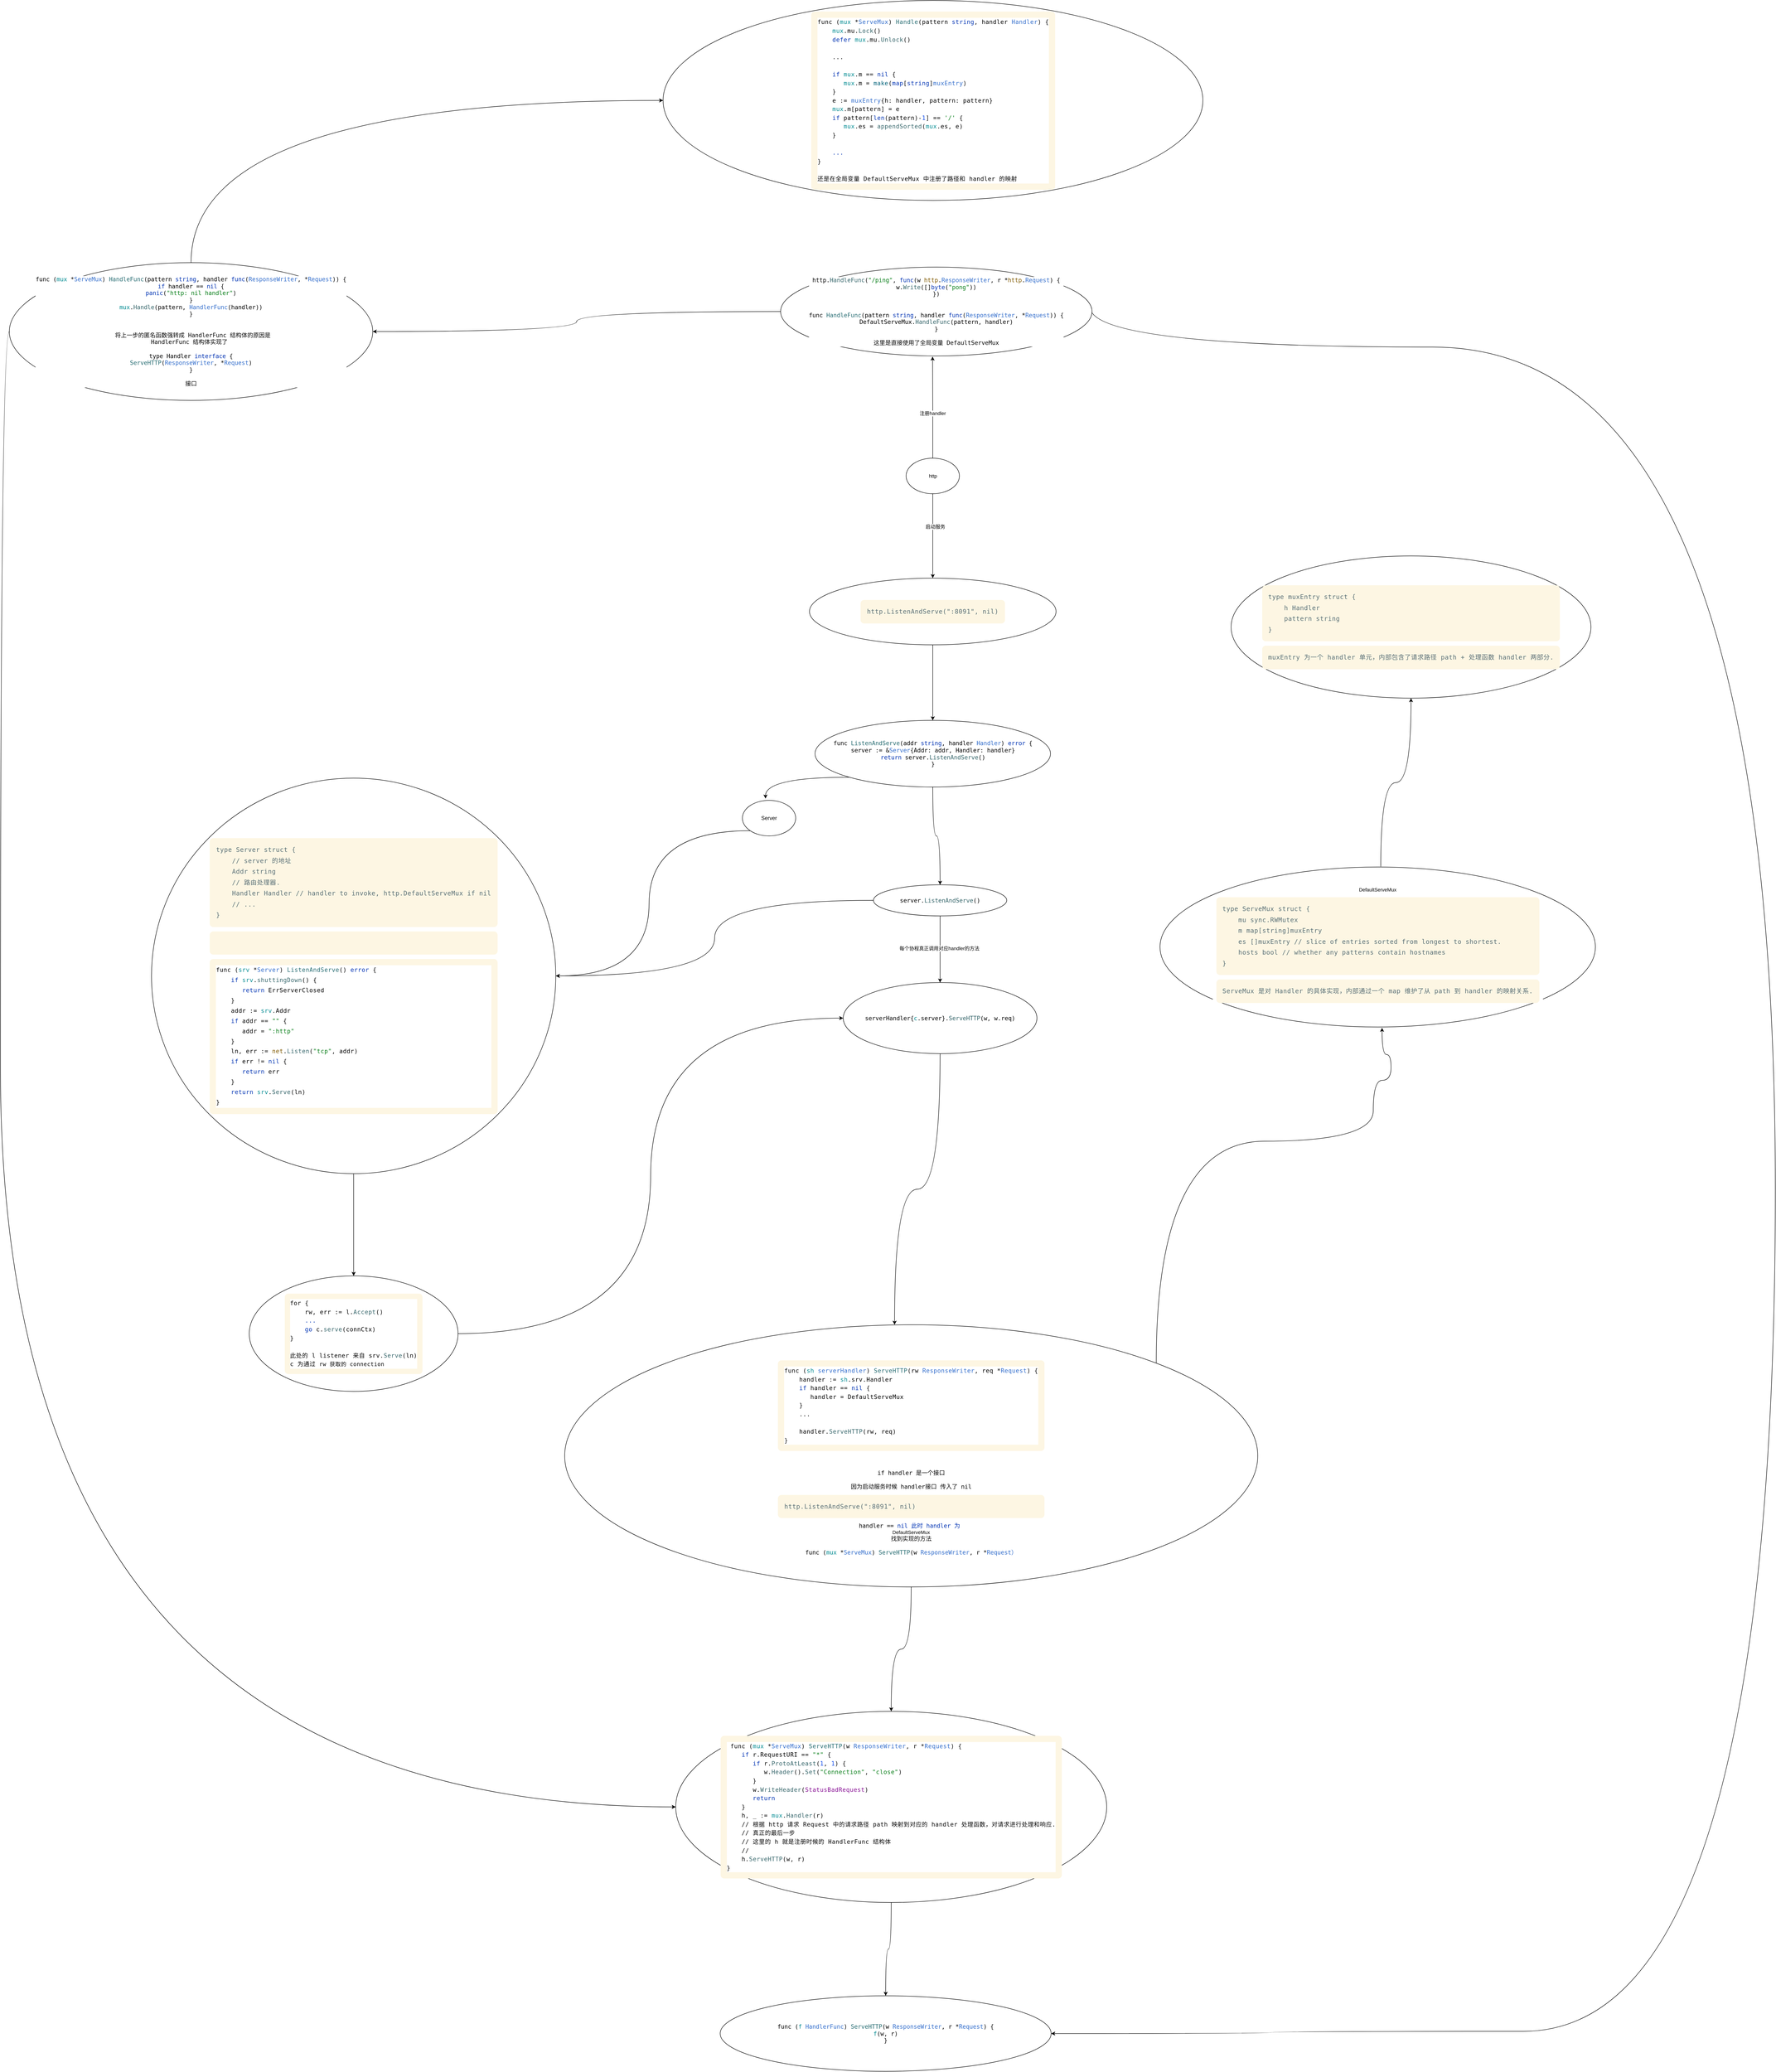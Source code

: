 <mxfile version="13.7.9" type="device"><diagram name="第 1 页" id="vyTfsc4ZExLEv9mUGcNe"><mxGraphModel dx="3491" dy="3683" grid="1" gridSize="10" guides="1" tooltips="1" connect="1" arrows="1" fold="1" page="1" pageScale="1" pageWidth="827" pageHeight="1169" math="0" shadow="0"><root><mxCell id="0"/><mxCell id="1" parent="0"/><mxCell id="8PCHkQpDkQ1QU76TVSa9-4" style="edgeStyle=orthogonalEdgeStyle;orthogonalLoop=1;jettySize=auto;html=1;exitX=0;exitY=1;exitDx=0;exitDy=0;entryX=0.433;entryY=-0.05;entryDx=0;entryDy=0;entryPerimeter=0;curved=1;" parent="1" source="8PCHkQpDkQ1QU76TVSa9-1" target="8PCHkQpDkQ1QU76TVSa9-2" edge="1"><mxGeometry relative="1" as="geometry"/></mxCell><mxCell id="8PCHkQpDkQ1QU76TVSa9-8" style="edgeStyle=orthogonalEdgeStyle;orthogonalLoop=1;jettySize=auto;html=1;exitX=0.5;exitY=1;exitDx=0;exitDy=0;curved=1;" parent="1" source="8PCHkQpDkQ1QU76TVSa9-1" target="8PCHkQpDkQ1QU76TVSa9-7" edge="1"><mxGeometry relative="1" as="geometry"/></mxCell><mxCell id="8PCHkQpDkQ1QU76TVSa9-1" value="&lt;div style=&quot;background-color: rgb(255, 255, 255); color: rgb(8, 8, 8); font-family: &amp;quot;JetBrains Mono&amp;quot;, monospace; font-size: 9.8pt;&quot;&gt;&lt;div style=&quot;font-size: 9.8pt;&quot;&gt;func &lt;span style=&quot;color:#286d73;&quot;&gt;ListenAndServe&lt;/span&gt;(&lt;span style=&quot;color:#000000;&quot;&gt;addr &lt;/span&gt;&lt;span style=&quot;color:#0033b3;&quot;&gt;string&lt;/span&gt;, &lt;span style=&quot;color:#000000;&quot;&gt;handler &lt;/span&gt;&lt;span style=&quot;color:#336ecc;&quot;&gt;Handler&lt;/span&gt;) &lt;span style=&quot;color:#0033b3;&quot;&gt;error &lt;/span&gt;{&lt;br&gt;    &lt;span style=&quot;color:#000000;&quot;&gt;server &lt;/span&gt;:= &amp;amp;&lt;span style=&quot;color:#336ecc;&quot;&gt;Server&lt;/span&gt;{&lt;span style=&quot;color:#000000;&quot;&gt;Addr&lt;/span&gt;: &lt;span style=&quot;color:#000000;&quot;&gt;addr&lt;/span&gt;, &lt;span style=&quot;color:#000000;&quot;&gt;Handler&lt;/span&gt;: &lt;span style=&quot;color:#000000;&quot;&gt;handler&lt;/span&gt;}&lt;br&gt;    &lt;span style=&quot;color:#0033b3;&quot;&gt;return &lt;/span&gt;&lt;span style=&quot;color:#000000;&quot;&gt;server&lt;/span&gt;.&lt;span style=&quot;color:#36666b;&quot;&gt;ListenAndServe&lt;/span&gt;()&lt;br&gt;}&lt;/div&gt;&lt;/div&gt;" style="ellipse;whiteSpace=wrap;html=1;" parent="1" vertex="1"><mxGeometry x="203.5" y="410" width="530" height="150" as="geometry"/></mxCell><mxCell id="8PCHkQpDkQ1QU76TVSa9-5" style="edgeStyle=orthogonalEdgeStyle;orthogonalLoop=1;jettySize=auto;html=1;exitX=0;exitY=1;exitDx=0;exitDy=0;curved=1;" parent="1" source="8PCHkQpDkQ1QU76TVSa9-2" target="8PCHkQpDkQ1QU76TVSa9-3" edge="1"><mxGeometry relative="1" as="geometry"/></mxCell><mxCell id="8PCHkQpDkQ1QU76TVSa9-2" value="Server" style="ellipse;whiteSpace=wrap;html=1;" parent="1" vertex="1"><mxGeometry x="40" y="590" width="120" height="80" as="geometry"/></mxCell><mxCell id="fvp-rPb5a8MHUD-0Nkch-4" style="edgeStyle=orthogonalEdgeStyle;orthogonalLoop=1;jettySize=auto;html=1;exitX=0.5;exitY=1;exitDx=0;exitDy=0;entryX=0.5;entryY=0;entryDx=0;entryDy=0;curved=1;" parent="1" source="8PCHkQpDkQ1QU76TVSa9-3" target="fvp-rPb5a8MHUD-0Nkch-3" edge="1"><mxGeometry relative="1" as="geometry"/></mxCell><mxCell id="8PCHkQpDkQ1QU76TVSa9-3" value="&lt;pre style=&quot;margin: 10px 8px; padding: 1em; outline: 0px; max-width: 100%; letter-spacing: 0.544px; color: rgb(88, 110, 117); background: rgb(253, 246, 227); font-size: 14px; text-align: left; line-height: 1.5; font-family: -apple-system-font, BlinkMacSystemFont, &amp;quot;Helvetica Neue&amp;quot;, &amp;quot;PingFang SC&amp;quot;, &amp;quot;Hiragino Sans GB&amp;quot;, &amp;quot;Microsoft YaHei UI&amp;quot;, &amp;quot;Microsoft YaHei&amp;quot;, Arial, sans-serif; overflow-x: auto; border-radius: 8px; box-sizing: border-box !important; overflow-wrap: break-word !important;&quot;&gt;&lt;code style=&quot;margin: 0px; padding: 0px; outline: 0px; max-width: 100%; line-height: 1.75; font-family: Menlo, &amp;quot;Operator Mono&amp;quot;, Consolas, Monaco, monospace; box-sizing: border-box !important; overflow-wrap: break-word !important;&quot;&gt;type&amp;nbsp;Server&amp;nbsp;struct&amp;nbsp;{&lt;br style=&quot;margin: 0px; padding: 0px; outline: 0px; max-width: 100%; box-sizing: border-box !important; overflow-wrap: break-word !important;&quot;&gt;&amp;nbsp;&amp;nbsp;&amp;nbsp;&amp;nbsp;//&amp;nbsp;server&amp;nbsp;的地址&lt;br style=&quot;margin: 0px; padding: 0px; outline: 0px; max-width: 100%; box-sizing: border-box !important; overflow-wrap: break-word !important;&quot;&gt;&amp;nbsp;&amp;nbsp;&amp;nbsp;&amp;nbsp;Addr&amp;nbsp;string&lt;br style=&quot;margin: 0px; padding: 0px; outline: 0px; max-width: 100%; box-sizing: border-box !important; overflow-wrap: break-word !important;&quot;&gt;&amp;nbsp;&amp;nbsp;&amp;nbsp;&amp;nbsp;//&amp;nbsp;路由处理器.&lt;br style=&quot;margin: 0px; padding: 0px; outline: 0px; max-width: 100%; box-sizing: border-box !important; overflow-wrap: break-word !important;&quot;&gt;&amp;nbsp;&amp;nbsp;&amp;nbsp;&amp;nbsp;Handler&amp;nbsp;Handler&amp;nbsp;//&amp;nbsp;handler&amp;nbsp;to&amp;nbsp;invoke,&amp;nbsp;http.DefaultServeMux&amp;nbsp;if&amp;nbsp;nil&lt;br style=&quot;margin: 0px; padding: 0px; outline: 0px; max-width: 100%; box-sizing: border-box !important; overflow-wrap: break-word !important;&quot;&gt;&amp;nbsp;&amp;nbsp;&amp;nbsp;&amp;nbsp;//&amp;nbsp;...&lt;br style=&quot;margin: 0px; padding: 0px; outline: 0px; max-width: 100%; box-sizing: border-box !important; overflow-wrap: break-word !important;&quot;&gt;}&lt;/code&gt;&lt;/pre&gt;&lt;pre style=&quot;margin: 10px 8px; padding: 1em; outline: 0px; max-width: 100%; letter-spacing: 0.544px; color: rgb(88, 110, 117); background: rgb(253, 246, 227); font-size: 14px; text-align: left; line-height: 1.5; font-family: -apple-system-font, BlinkMacSystemFont, &amp;quot;Helvetica Neue&amp;quot;, &amp;quot;PingFang SC&amp;quot;, &amp;quot;Hiragino Sans GB&amp;quot;, &amp;quot;Microsoft YaHei UI&amp;quot;, &amp;quot;Microsoft YaHei&amp;quot;, Arial, sans-serif; overflow-x: auto; border-radius: 8px; box-sizing: border-box !important; overflow-wrap: break-word !important;&quot;&gt;&lt;code style=&quot;margin: 0px; padding: 0px; outline: 0px; max-width: 100%; line-height: 1.75; font-family: Menlo, &amp;quot;Operator Mono&amp;quot;, Consolas, Monaco, monospace; box-sizing: border-box !important; overflow-wrap: break-word !important;&quot;&gt;&lt;br&gt;&lt;/code&gt;&lt;/pre&gt;&lt;pre style=&quot;margin: 10px 8px; padding: 1em; outline: 0px; max-width: 100%; letter-spacing: 0.544px; color: rgb(88, 110, 117); background: rgb(253, 246, 227); font-size: 14px; text-align: left; line-height: 1.5; font-family: -apple-system-font, BlinkMacSystemFont, &amp;quot;Helvetica Neue&amp;quot;, &amp;quot;PingFang SC&amp;quot;, &amp;quot;Hiragino Sans GB&amp;quot;, &amp;quot;Microsoft YaHei UI&amp;quot;, &amp;quot;Microsoft YaHei&amp;quot;, Arial, sans-serif; overflow-x: auto; border-radius: 8px; box-sizing: border-box !important; overflow-wrap: break-word !important;&quot;&gt;&lt;code style=&quot;margin: 0px; padding: 0px; outline: 0px; max-width: 100%; line-height: 1.75; font-family: Menlo, &amp;quot;Operator Mono&amp;quot;, Consolas, Monaco, monospace; box-sizing: border-box !important; overflow-wrap: break-word !important;&quot;&gt;&lt;div style=&quot;background-color: rgb(255, 255, 255); color: rgb(8, 8, 8); font-family: &amp;quot;JetBrains Mono&amp;quot;, monospace; font-size: 9.8pt;&quot;&gt;func (&lt;span style=&quot;color:#008a91;&quot;&gt;srv &lt;/span&gt;*&lt;span style=&quot;color:#336ecc;&quot;&gt;Server&lt;/span&gt;) &lt;span style=&quot;color:#286d73;&quot;&gt;ListenAndServe&lt;/span&gt;() &lt;span style=&quot;color:#0033b3;&quot;&gt;error &lt;/span&gt;{&lt;br&gt;    &lt;span style=&quot;color:#0033b3;&quot;&gt;if &lt;/span&gt;&lt;span style=&quot;color:#008a91;&quot;&gt;srv&lt;/span&gt;.&lt;span style=&quot;color:#36666b;&quot;&gt;shuttingDown&lt;/span&gt;() {&lt;br&gt;       &lt;span style=&quot;color:#0033b3;&quot;&gt;return &lt;/span&gt;&lt;span style=&quot;color:#000000;&quot;&gt;ErrServerClosed&lt;br&gt;&lt;/span&gt;&lt;span style=&quot;color:#000000;&quot;&gt;    &lt;/span&gt;}&lt;br&gt;    &lt;span style=&quot;color:#000000;&quot;&gt;addr &lt;/span&gt;:= &lt;span style=&quot;color:#008a91;&quot;&gt;srv&lt;/span&gt;.&lt;span style=&quot;color:#000000;&quot;&gt;Addr&lt;br&gt;&lt;/span&gt;&lt;span style=&quot;color:#000000;&quot;&gt;    &lt;/span&gt;&lt;span style=&quot;color:#0033b3;&quot;&gt;if &lt;/span&gt;&lt;span style=&quot;color:#000000;&quot;&gt;addr &lt;/span&gt;== &lt;span style=&quot;color:#067d17;&quot;&gt;&quot;&quot; &lt;/span&gt;{&lt;br&gt;       &lt;span style=&quot;color:#000000;&quot;&gt;addr &lt;/span&gt;= &lt;span style=&quot;color:#067d17;&quot;&gt;&quot;:http&quot;&lt;br&gt;&lt;/span&gt;&lt;span style=&quot;color:#067d17;&quot;&gt;    &lt;/span&gt;}&lt;br&gt;    &lt;span style=&quot;color:#000000;&quot;&gt;ln&lt;/span&gt;, &lt;span style=&quot;color:#000000;&quot;&gt;err &lt;/span&gt;:= &lt;span style=&quot;color:#805900;&quot;&gt;net&lt;/span&gt;.&lt;span style=&quot;color:#36666b;&quot;&gt;Listen&lt;/span&gt;(&lt;span style=&quot;color:#067d17;&quot;&gt;&quot;tcp&quot;&lt;/span&gt;, &lt;span style=&quot;color:#000000;&quot;&gt;addr&lt;/span&gt;)&lt;br&gt;    &lt;span style=&quot;color:#0033b3;&quot;&gt;if &lt;/span&gt;&lt;span style=&quot;color:#000000;&quot;&gt;err &lt;/span&gt;!= &lt;span style=&quot;color:#0033b3;&quot;&gt;nil &lt;/span&gt;{&lt;br&gt;       &lt;span style=&quot;color:#0033b3;&quot;&gt;return &lt;/span&gt;&lt;span style=&quot;color:#000000;&quot;&gt;err&lt;br&gt;&lt;/span&gt;&lt;span style=&quot;color:#000000;&quot;&gt;    &lt;/span&gt;}&lt;br&gt;    &lt;span style=&quot;color:#0033b3;&quot;&gt;return &lt;/span&gt;&lt;span style=&quot;color:#008a91;&quot;&gt;srv&lt;/span&gt;.&lt;span style=&quot;color:#36666b;&quot;&gt;Serve&lt;/span&gt;(&lt;span style=&quot;color:#000000;&quot;&gt;ln&lt;/span&gt;)&lt;br&gt;}&lt;/div&gt;&lt;/code&gt;&lt;/pre&gt;" style="ellipse;whiteSpace=wrap;html=1;" parent="1" vertex="1"><mxGeometry x="-1290" y="540" width="910" height="890" as="geometry"/></mxCell><mxCell id="8PCHkQpDkQ1QU76TVSa9-10" style="edgeStyle=orthogonalEdgeStyle;shape=connector;curved=1;rounded=1;orthogonalLoop=1;jettySize=auto;html=1;exitX=0.5;exitY=1;exitDx=0;exitDy=0;entryX=0.5;entryY=0;entryDx=0;entryDy=0;labelBackgroundColor=default;fontFamily=Helvetica;fontSize=11;fontColor=default;endArrow=classic;" parent="1" source="8PCHkQpDkQ1QU76TVSa9-7" target="8PCHkQpDkQ1QU76TVSa9-9" edge="1"><mxGeometry relative="1" as="geometry"/></mxCell><mxCell id="8PCHkQpDkQ1QU76TVSa9-11" value="每个协程真正调用对应handler的方法" style="edgeLabel;html=1;align=center;verticalAlign=middle;resizable=0;points=[];fontSize=11;fontFamily=Helvetica;fontColor=default;" parent="8PCHkQpDkQ1QU76TVSa9-10" vertex="1" connectable="0"><mxGeometry x="-0.027" y="-2" relative="1" as="geometry"><mxPoint as="offset"/></mxGeometry></mxCell><mxCell id="fvp-rPb5a8MHUD-0Nkch-2" style="edgeStyle=orthogonalEdgeStyle;orthogonalLoop=1;jettySize=auto;html=1;exitX=0;exitY=0.5;exitDx=0;exitDy=0;curved=1;" parent="1" source="8PCHkQpDkQ1QU76TVSa9-7" target="8PCHkQpDkQ1QU76TVSa9-3" edge="1"><mxGeometry relative="1" as="geometry"/></mxCell><mxCell id="8PCHkQpDkQ1QU76TVSa9-7" value="&lt;div style=&quot;background-color: rgb(255, 255, 255); color: rgb(8, 8, 8); font-family: &amp;quot;JetBrains Mono&amp;quot;, monospace; font-size: 9.8pt;&quot;&gt;server.&lt;span style=&quot;color:#36666b;&quot;&gt;ListenAndServe&lt;/span&gt;()&lt;/div&gt;" style="ellipse;whiteSpace=wrap;html=1;" parent="1" vertex="1"><mxGeometry x="335" y="780" width="300" height="70" as="geometry"/></mxCell><mxCell id="8PCHkQpDkQ1QU76TVSa9-13" style="edgeStyle=orthogonalEdgeStyle;shape=connector;curved=1;rounded=1;orthogonalLoop=1;jettySize=auto;html=1;exitX=0.5;exitY=1;exitDx=0;exitDy=0;entryX=0.476;entryY=0;entryDx=0;entryDy=0;entryPerimeter=0;labelBackgroundColor=default;fontFamily=Helvetica;fontSize=11;fontColor=default;endArrow=classic;" parent="1" source="8PCHkQpDkQ1QU76TVSa9-9" target="8PCHkQpDkQ1QU76TVSa9-12" edge="1"><mxGeometry relative="1" as="geometry"/></mxCell><mxCell id="8PCHkQpDkQ1QU76TVSa9-9" value="&lt;div style=&quot;background-color: rgb(255, 255, 255); color: rgb(8, 8, 8); font-family: &amp;quot;JetBrains Mono&amp;quot;, monospace; font-size: 9.8pt;&quot;&gt;serverHandler{&lt;span style=&quot;color:#008a91;&quot;&gt;c&lt;/span&gt;.&lt;span style=&quot;color:#000000;&quot;&gt;server&lt;/span&gt;}.&lt;span style=&quot;color:#36666b;&quot;&gt;ServeHTTP&lt;/span&gt;(&lt;span style=&quot;color:#000000;&quot;&gt;w&lt;/span&gt;, &lt;span style=&quot;color:#000000;&quot;&gt;w&lt;/span&gt;.&lt;span style=&quot;color:#000000;&quot;&gt;req&lt;/span&gt;)&lt;/div&gt;" style="ellipse;whiteSpace=wrap;html=1;fontFamily=Helvetica;fontSize=11;fontColor=default;" parent="1" vertex="1"><mxGeometry x="267" y="1000" width="436" height="160" as="geometry"/></mxCell><mxCell id="fvp-rPb5a8MHUD-0Nkch-9" style="edgeStyle=orthogonalEdgeStyle;shape=connector;curved=1;rounded=1;orthogonalLoop=1;jettySize=auto;html=1;exitX=1;exitY=0;exitDx=0;exitDy=0;entryX=0.51;entryY=1.005;entryDx=0;entryDy=0;labelBackgroundColor=default;fontFamily=Helvetica;fontSize=11;fontColor=default;endArrow=classic;entryPerimeter=0;" parent="1" source="8PCHkQpDkQ1QU76TVSa9-12" target="fvp-rPb5a8MHUD-0Nkch-8" edge="1"><mxGeometry relative="1" as="geometry"><Array as="points"><mxPoint x="972" y="1357"/><mxPoint x="1460" y="1357"/><mxPoint x="1460" y="1220"/><mxPoint x="1500" y="1220"/><mxPoint x="1500" y="1162"/></Array></mxGeometry></mxCell><mxCell id="fvp-rPb5a8MHUD-0Nkch-13" style="edgeStyle=orthogonalEdgeStyle;shape=connector;curved=1;rounded=1;orthogonalLoop=1;jettySize=auto;html=1;exitX=0.5;exitY=1;exitDx=0;exitDy=0;labelBackgroundColor=default;fontFamily=Helvetica;fontSize=11;fontColor=default;endArrow=classic;" parent="1" source="8PCHkQpDkQ1QU76TVSa9-12" target="fvp-rPb5a8MHUD-0Nkch-12" edge="1"><mxGeometry relative="1" as="geometry"/></mxCell><mxCell id="8PCHkQpDkQ1QU76TVSa9-12" value="&lt;div style=&quot;background-color: rgb(255, 255, 255); color: rgb(8, 8, 8); font-family: &amp;quot;JetBrains Mono&amp;quot;, monospace; font-size: 9.8pt;&quot;&gt;&lt;pre style=&quot;border-color: var(--border-color); margin: 10px 8px; padding: 1em; outline: 0px; max-width: 100%; letter-spacing: 0.544px; color: rgb(88, 110, 117); background: rgb(253, 246, 227); font-size: 14px; text-align: left; line-height: 1.5; font-family: -apple-system-font, BlinkMacSystemFont, &amp;quot;Helvetica Neue&amp;quot;, &amp;quot;PingFang SC&amp;quot;, &amp;quot;Hiragino Sans GB&amp;quot;, &amp;quot;Microsoft YaHei UI&amp;quot;, &amp;quot;Microsoft YaHei&amp;quot;, Arial, sans-serif; overflow-x: auto; border-radius: 8px; box-sizing: border-box !important; overflow-wrap: break-word !important;&quot;&gt;&lt;div style=&quot;background-color: rgb(255, 255, 255); color: rgb(8, 8, 8); font-family: &amp;quot;JetBrains Mono&amp;quot;, monospace; font-size: 9.8pt;&quot;&gt;func (&lt;span style=&quot;color:#008a91;&quot;&gt;sh &lt;/span&gt;&lt;span style=&quot;color:#336ecc;&quot;&gt;serverHandler&lt;/span&gt;) &lt;span style=&quot;color:#286d73;&quot;&gt;ServeHTTP&lt;/span&gt;(&lt;span style=&quot;color:#000000;&quot;&gt;rw &lt;/span&gt;&lt;span style=&quot;color:#336ecc;&quot;&gt;ResponseWriter&lt;/span&gt;, &lt;span style=&quot;color:#000000;&quot;&gt;req &lt;/span&gt;*&lt;span style=&quot;color:#336ecc;&quot;&gt;Request&lt;/span&gt;) {&lt;br&gt;    &lt;span style=&quot;color:#000000;&quot;&gt;handler &lt;/span&gt;:= &lt;span style=&quot;color:#008a91;&quot;&gt;sh&lt;/span&gt;.&lt;span style=&quot;color:#000000;&quot;&gt;srv&lt;/span&gt;.&lt;span style=&quot;color:#000000;&quot;&gt;Handler&lt;br&gt;&lt;/span&gt;&lt;span style=&quot;color:#000000;&quot;&gt;    &lt;/span&gt;&lt;span style=&quot;color:#0033b3;&quot;&gt;if &lt;/span&gt;&lt;span style=&quot;color:#000000;&quot;&gt;handler &lt;/span&gt;== &lt;span style=&quot;color:#0033b3;&quot;&gt;nil &lt;/span&gt;{&lt;br&gt;       &lt;span style=&quot;color:#000000;&quot;&gt;handler &lt;/span&gt;= &lt;span style=&quot;color:#000000;&quot;&gt;DefaultServeMux&lt;br&gt;&lt;/span&gt;&lt;span style=&quot;color:#000000;&quot;&gt;    &lt;/span&gt;}&lt;br&gt;    ...&lt;br&gt;&lt;br&gt;    &lt;span style=&quot;color:#000000;&quot;&gt;handler&lt;/span&gt;.&lt;span style=&quot;color:#36666b;&quot;&gt;ServeHTTP&lt;/span&gt;(&lt;span style=&quot;color:#000000;&quot;&gt;rw&lt;/span&gt;, &lt;span style=&quot;color:#000000;&quot;&gt;req&lt;/span&gt;)&lt;br&gt;}&lt;/div&gt;&lt;/pre&gt;&lt;/div&gt;&lt;div style=&quot;background-color: rgb(255, 255, 255); color: rgb(8, 8, 8); font-family: &amp;quot;JetBrains Mono&amp;quot;, monospace; font-size: 9.8pt;&quot;&gt;&lt;br&gt;&lt;/div&gt;&lt;div style=&quot;background-color: rgb(255, 255, 255); color: rgb(8, 8, 8); font-family: &amp;quot;JetBrains Mono&amp;quot;, monospace; font-size: 9.8pt;&quot;&gt;&lt;br&gt;&lt;/div&gt;&lt;div style=&quot;background-color: rgb(255, 255, 255); color: rgb(8, 8, 8); font-family: &amp;quot;JetBrains Mono&amp;quot;, monospace; font-size: 9.8pt;&quot;&gt;&lt;div style=&quot;font-size: 9.8pt;&quot;&gt;if handler 是一个接口&lt;/div&gt;&lt;/div&gt;&lt;div style=&quot;background-color: rgb(255, 255, 255); color: rgb(8, 8, 8); font-family: &amp;quot;JetBrains Mono&amp;quot;, monospace; font-size: 9.8pt;&quot;&gt;&lt;br&gt;&lt;/div&gt;&lt;div style=&quot;background-color: rgb(255, 255, 255); color: rgb(8, 8, 8); font-family: &amp;quot;JetBrains Mono&amp;quot;, monospace; font-size: 9.8pt;&quot;&gt;因为启动服务时候 handler接口 传入了 nil&lt;/div&gt;&lt;div style=&quot;background-color: rgb(255, 255, 255); color: rgb(8, 8, 8); font-family: &amp;quot;JetBrains Mono&amp;quot;, monospace; font-size: 9.8pt;&quot;&gt;&lt;pre style=&quot;border-color: var(--border-color); margin: 10px 8px; padding: 1em; outline: 0px; max-width: 100%; letter-spacing: 0.544px; color: rgb(88, 110, 117); background: rgb(253, 246, 227); font-size: 14px; text-align: left; line-height: 1.5; font-family: -apple-system-font, BlinkMacSystemFont, &amp;quot;Helvetica Neue&amp;quot;, &amp;quot;PingFang SC&amp;quot;, &amp;quot;Hiragino Sans GB&amp;quot;, &amp;quot;Microsoft YaHei UI&amp;quot;, &amp;quot;Microsoft YaHei&amp;quot;, Arial, sans-serif; overflow-x: auto; border-radius: 8px; box-sizing: border-box !important; overflow-wrap: break-word !important;&quot;&gt;&lt;code style=&quot;border-color: var(--border-color); margin: 0px; padding: 0px; outline: 0px; max-width: 100%; line-height: 1.75; font-family: Menlo, &amp;quot;Operator Mono&amp;quot;, Consolas, Monaco, monospace; box-sizing: border-box !important; overflow-wrap: break-word !important;&quot;&gt;http.ListenAndServe(&quot;:8091&quot;,&amp;nbsp;nil)&lt;/code&gt;&lt;/pre&gt;&lt;/div&gt;&lt;div style=&quot;background-color: rgb(255, 255, 255); color: rgb(8, 8, 8); font-family: &amp;quot;JetBrains Mono&amp;quot;, monospace; font-size: 9.8pt;&quot;&gt;handler&amp;nbsp;&lt;span style=&quot;font-size: 13.067px;&quot;&gt;==&amp;nbsp;&lt;/span&gt;&lt;span style=&quot;border-color: var(--border-color); font-size: 13.067px; color: rgb(0, 51, 179);&quot;&gt;nil 此时 handler 为&amp;nbsp;&lt;/span&gt;&lt;br&gt;&lt;/div&gt;DefaultServeMux&lt;div style=&quot;background-color: rgb(255, 255, 255); color: rgb(8, 8, 8); font-family: &amp;quot;JetBrains Mono&amp;quot;, monospace; font-size: 9.8pt;&quot;&gt;找到实现的方法&lt;/div&gt;&lt;div style=&quot;background-color: rgb(255, 255, 255); color: rgb(8, 8, 8); font-family: &amp;quot;JetBrains Mono&amp;quot;, monospace; font-size: 9.8pt;&quot;&gt;&lt;br&gt;&lt;/div&gt;&lt;div style=&quot;background-color: rgb(255, 255, 255); color: rgb(8, 8, 8); font-family: &amp;quot;JetBrains Mono&amp;quot;, monospace; font-size: 9.8pt;&quot;&gt;&lt;div style=&quot;font-size: 9.8pt;&quot;&gt;func (&lt;span style=&quot;color:#008a91;&quot;&gt;mux &lt;/span&gt;*&lt;span style=&quot;color:#336ecc;&quot;&gt;ServeMux&lt;/span&gt;) &lt;span style=&quot;color:#286d73;&quot;&gt;ServeHTTP&lt;/span&gt;(&lt;span style=&quot;color:#000000;&quot;&gt;w &lt;/span&gt;&lt;span style=&quot;color:#336ecc;&quot;&gt;ResponseWriter&lt;/span&gt;, &lt;span style=&quot;color:#000000;&quot;&gt;r &lt;/span&gt;*&lt;span style=&quot;color:#336ecc;&quot;&gt;Request）&lt;/span&gt;&lt;/div&gt;&lt;/div&gt;" style="ellipse;whiteSpace=wrap;html=1;fontFamily=Helvetica;fontSize=11;fontColor=default;" parent="1" vertex="1"><mxGeometry x="-360" y="1770" width="1560" height="590" as="geometry"/></mxCell><mxCell id="fvp-rPb5a8MHUD-0Nkch-5" style="edgeStyle=orthogonalEdgeStyle;shape=connector;curved=1;rounded=1;orthogonalLoop=1;jettySize=auto;html=1;exitX=1;exitY=0.5;exitDx=0;exitDy=0;entryX=0;entryY=0.5;entryDx=0;entryDy=0;labelBackgroundColor=default;fontFamily=Helvetica;fontSize=11;fontColor=default;endArrow=classic;" parent="1" source="fvp-rPb5a8MHUD-0Nkch-3" target="8PCHkQpDkQ1QU76TVSa9-9" edge="1"><mxGeometry relative="1" as="geometry"/></mxCell><mxCell id="fvp-rPb5a8MHUD-0Nkch-3" value="&lt;div style=&quot;background-color: rgb(255, 255, 255); font-family: &amp;quot;JetBrains Mono&amp;quot;, monospace;&quot;&gt;&lt;pre style=&quot;border-color: var(--border-color); margin: 10px 8px; padding: 1em; outline: 0px; max-width: 100%; letter-spacing: 0.544px; background: rgb(253, 246, 227); text-align: left; line-height: 1.5; font-family: -apple-system-font, BlinkMacSystemFont, &amp;quot;Helvetica Neue&amp;quot;, &amp;quot;PingFang SC&amp;quot;, &amp;quot;Hiragino Sans GB&amp;quot;, &amp;quot;Microsoft YaHei UI&amp;quot;, &amp;quot;Microsoft YaHei&amp;quot;, Arial, sans-serif; overflow-x: auto; border-radius: 8px; box-sizing: border-box !important; overflow-wrap: break-word !important;&quot;&gt;&lt;div style=&quot;font-size: 9.8pt; background-color: rgb(255, 255, 255); font-family: &amp;quot;JetBrains Mono&amp;quot;, monospace;&quot;&gt;&lt;span style=&quot;color: rgb(8, 8, 8);&quot;&gt;for {&lt;br&gt;    &lt;span style=&quot;color:#000000;&quot;&gt;rw&lt;/span&gt;, &lt;span style=&quot;color:#000000;&quot;&gt;err &lt;/span&gt;:= &lt;span style=&quot;color:#000000;&quot;&gt;l&lt;/span&gt;.&lt;span style=&quot;color:#36666b;&quot;&gt;Accept&lt;/span&gt;()&lt;br&gt;    &lt;/span&gt;&lt;font color=&quot;#0033b3&quot;&gt;...&lt;/font&gt;&lt;span style=&quot;color: rgb(140, 140, 140); font-style: italic;&quot;&gt;&lt;br&gt;&lt;/span&gt;&lt;span style=&quot;color: rgb(140, 140, 140); font-style: italic;&quot;&gt;    &lt;/span&gt;&lt;span style=&quot;color: rgb(0, 51, 179);&quot;&gt;go &lt;/span&gt;&lt;span style=&quot;color: rgb(0, 0, 0);&quot;&gt;c&lt;/span&gt;&lt;font color=&quot;#080808&quot;&gt;.&lt;/font&gt;&lt;span style=&quot;color: rgb(54, 102, 107);&quot;&gt;serve&lt;/span&gt;&lt;font color=&quot;#080808&quot;&gt;(&lt;/font&gt;&lt;span style=&quot;color: rgb(0, 0, 0);&quot;&gt;connCtx&lt;/span&gt;&lt;font color=&quot;#080808&quot;&gt;)&lt;br&gt;}&lt;/font&gt;&lt;/div&gt;&lt;div style=&quot;font-size: 9.8pt; background-color: rgb(255, 255, 255); font-family: &amp;quot;JetBrains Mono&amp;quot;, monospace;&quot;&gt;&lt;font color=&quot;#080808&quot;&gt;&lt;br&gt;&lt;/font&gt;&lt;/div&gt;&lt;div style=&quot;font-size: 9.8pt; background-color: rgb(255, 255, 255); font-family: &amp;quot;JetBrains Mono&amp;quot;, monospace;&quot;&gt;&lt;font color=&quot;#080808&quot;&gt;此处的 l listener 来自 &lt;/font&gt;srv&lt;span style=&quot;letter-spacing: 0.544px; color: rgb(8, 8, 8); font-size: 13.067px;&quot;&gt;.&lt;/span&gt;&lt;span style=&quot;letter-spacing: 0.544px; border-color: var(--border-color); font-size: 13.067px; color: rgb(54, 102, 107);&quot;&gt;Serve&lt;/span&gt;&lt;span style=&quot;letter-spacing: 0.544px; color: rgb(8, 8, 8); font-size: 13.067px;&quot;&gt;(&lt;/span&gt;&lt;span style=&quot;letter-spacing: 0.544px; border-color: var(--border-color); font-size: 13.067px;&quot;&gt;ln&lt;/span&gt;&lt;span style=&quot;letter-spacing: 0.544px; color: rgb(8, 8, 8); font-size: 13.067px;&quot;&gt;)&lt;/span&gt;&lt;/div&gt;&lt;div style=&quot;background-color: rgb(255, 255, 255); font-family: &amp;quot;JetBrains Mono&amp;quot;, monospace;&quot;&gt;&lt;font color=&quot;#080808&quot;&gt;&lt;span style=&quot;font-size: 13.067px;&quot;&gt;c 为通过 &lt;/span&gt;&lt;/font&gt;rw 获取的 connection&lt;/div&gt;&lt;/pre&gt;&lt;/div&gt;" style="ellipse;whiteSpace=wrap;html=1;" parent="1" vertex="1"><mxGeometry x="-1070" y="1660" width="470" height="260" as="geometry"/></mxCell><mxCell id="fvp-rPb5a8MHUD-0Nkch-7" style="edgeStyle=orthogonalEdgeStyle;shape=connector;curved=1;rounded=1;orthogonalLoop=1;jettySize=auto;html=1;exitX=0.5;exitY=1;exitDx=0;exitDy=0;entryX=0.5;entryY=0;entryDx=0;entryDy=0;labelBackgroundColor=default;fontFamily=Helvetica;fontSize=11;fontColor=default;endArrow=classic;shadow=0;" parent="1" source="fvp-rPb5a8MHUD-0Nkch-6" target="8PCHkQpDkQ1QU76TVSa9-1" edge="1"><mxGeometry relative="1" as="geometry"/></mxCell><mxCell id="fvp-rPb5a8MHUD-0Nkch-6" value="&lt;pre style=&quot;margin: 10px 8px; padding: 1em; outline: 0px; max-width: 100%; letter-spacing: 0.544px; color: rgb(88, 110, 117); background: rgb(253, 246, 227); font-size: 14px; text-align: left; line-height: 1.5; font-family: -apple-system-font, BlinkMacSystemFont, &amp;quot;Helvetica Neue&amp;quot;, &amp;quot;PingFang SC&amp;quot;, &amp;quot;Hiragino Sans GB&amp;quot;, &amp;quot;Microsoft YaHei UI&amp;quot;, &amp;quot;Microsoft YaHei&amp;quot;, Arial, sans-serif; overflow-x: auto; border-radius: 8px; box-sizing: border-box !important; overflow-wrap: break-word !important;&quot;&gt;&lt;code style=&quot;margin: 0px; padding: 0px; outline: 0px; max-width: 100%; line-height: 1.75; font-family: Menlo, &amp;quot;Operator Mono&amp;quot;, Consolas, Monaco, monospace; box-sizing: border-box !important; overflow-wrap: break-word !important;&quot;&gt;http.ListenAndServe(&quot;:8091&quot;,&amp;nbsp;nil)&lt;/code&gt;&lt;/pre&gt;" style="ellipse;whiteSpace=wrap;html=1;fontFamily=Helvetica;fontSize=11;fontColor=default;" parent="1" vertex="1"><mxGeometry x="191" y="90" width="555" height="150" as="geometry"/></mxCell><mxCell id="fvp-rPb5a8MHUD-0Nkch-11" style="edgeStyle=orthogonalEdgeStyle;shape=connector;curved=1;rounded=1;orthogonalLoop=1;jettySize=auto;html=1;exitX=0.507;exitY=-0.003;exitDx=0;exitDy=0;entryX=0.5;entryY=1;entryDx=0;entryDy=0;labelBackgroundColor=default;fontFamily=Helvetica;fontSize=11;fontColor=default;endArrow=classic;exitPerimeter=0;" parent="1" source="fvp-rPb5a8MHUD-0Nkch-8" target="fvp-rPb5a8MHUD-0Nkch-10" edge="1"><mxGeometry relative="1" as="geometry"/></mxCell><mxCell id="fvp-rPb5a8MHUD-0Nkch-8" value="DefaultServeMux&lt;br&gt;&lt;div style=&quot;background-color: rgb(255, 255, 255); color: rgb(8, 8, 8); font-family: &amp;quot;JetBrains Mono&amp;quot;, monospace; font-size: 9.8pt;&quot;&gt;&lt;pre style=&quot;margin: 10px 8px; padding: 1em; outline: 0px; max-width: 100%; letter-spacing: 0.544px; color: rgb(88, 110, 117); background: rgb(253, 246, 227); font-size: 14px; text-align: left; line-height: 1.5; font-family: -apple-system-font, BlinkMacSystemFont, &amp;quot;Helvetica Neue&amp;quot;, &amp;quot;PingFang SC&amp;quot;, &amp;quot;Hiragino Sans GB&amp;quot;, &amp;quot;Microsoft YaHei UI&amp;quot;, &amp;quot;Microsoft YaHei&amp;quot;, Arial, sans-serif; overflow-x: auto; border-radius: 8px; box-sizing: border-box !important; overflow-wrap: break-word !important;&quot;&gt;&lt;code style=&quot;margin: 0px; padding: 0px; outline: 0px; max-width: 100%; line-height: 1.75; font-family: Menlo, &amp;quot;Operator Mono&amp;quot;, Consolas, Monaco, monospace; box-sizing: border-box !important; overflow-wrap: break-word !important;&quot;&gt;type&amp;nbsp;ServeMux&amp;nbsp;struct&amp;nbsp;{&lt;br style=&quot;margin: 0px; padding: 0px; outline: 0px; max-width: 100%; box-sizing: border-box !important; overflow-wrap: break-word !important;&quot;&gt;&amp;nbsp;&amp;nbsp;&amp;nbsp;&amp;nbsp;mu&amp;nbsp;sync.RWMutex&lt;br style=&quot;margin: 0px; padding: 0px; outline: 0px; max-width: 100%; box-sizing: border-box !important; overflow-wrap: break-word !important;&quot;&gt;&amp;nbsp;&amp;nbsp;&amp;nbsp;&amp;nbsp;m&amp;nbsp;map[string]muxEntry&lt;br style=&quot;margin: 0px; padding: 0px; outline: 0px; max-width: 100%; box-sizing: border-box !important; overflow-wrap: break-word !important;&quot;&gt;&amp;nbsp;&amp;nbsp;&amp;nbsp;&amp;nbsp;es&amp;nbsp;[]muxEntry&amp;nbsp;//&amp;nbsp;slice&amp;nbsp;of&amp;nbsp;entries&amp;nbsp;sorted&amp;nbsp;from&amp;nbsp;longest&amp;nbsp;to&amp;nbsp;shortest.&lt;br style=&quot;margin: 0px; padding: 0px; outline: 0px; max-width: 100%; box-sizing: border-box !important; overflow-wrap: break-word !important;&quot;&gt;&amp;nbsp;&amp;nbsp;&amp;nbsp;&amp;nbsp;hosts&amp;nbsp;bool&amp;nbsp;//&amp;nbsp;whether&amp;nbsp;any&amp;nbsp;patterns&amp;nbsp;contain&amp;nbsp;hostnames&lt;br style=&quot;margin: 0px; padding: 0px; outline: 0px; max-width: 100%; box-sizing: border-box !important; overflow-wrap: break-word !important;&quot;&gt;}&lt;/code&gt;&lt;/pre&gt;&lt;pre style=&quot;margin: 10px 8px; padding: 1em; outline: 0px; max-width: 100%; letter-spacing: 0.544px; color: rgb(88, 110, 117); background: rgb(253, 246, 227); font-size: 14px; text-align: left; line-height: 1.5; font-family: -apple-system-font, BlinkMacSystemFont, &amp;quot;Helvetica Neue&amp;quot;, &amp;quot;PingFang SC&amp;quot;, &amp;quot;Hiragino Sans GB&amp;quot;, &amp;quot;Microsoft YaHei UI&amp;quot;, &amp;quot;Microsoft YaHei&amp;quot;, Arial, sans-serif; overflow-x: auto; border-radius: 8px; box-sizing: border-box !important; overflow-wrap: break-word !important;&quot;&gt;&lt;code style=&quot;margin: 0px; padding: 0px; outline: 0px; max-width: 100%; line-height: 1.75; font-family: Menlo, &amp;quot;Operator Mono&amp;quot;, Consolas, Monaco, monospace; box-sizing: border-box !important; overflow-wrap: break-word !important;&quot;&gt;ServeMux 是对 Handler 的具体实现，内部通过一个 map 维护了从 path 到 handler 的映射关系.&lt;br&gt;&lt;/code&gt;&lt;/pre&gt;&lt;/div&gt;" style="ellipse;whiteSpace=wrap;html=1;fontFamily=Helvetica;fontSize=11;fontColor=default;" parent="1" vertex="1"><mxGeometry x="980" y="740" width="980" height="360" as="geometry"/></mxCell><mxCell id="fvp-rPb5a8MHUD-0Nkch-10" value="&lt;pre style=&quot;margin: 10px 8px; padding: 1em; outline: 0px; max-width: 100%; letter-spacing: 0.544px; color: rgb(88, 110, 117); background: rgb(253, 246, 227); font-size: 14px; text-align: left; line-height: 1.5; font-family: -apple-system-font, BlinkMacSystemFont, &amp;quot;Helvetica Neue&amp;quot;, &amp;quot;PingFang SC&amp;quot;, &amp;quot;Hiragino Sans GB&amp;quot;, &amp;quot;Microsoft YaHei UI&amp;quot;, &amp;quot;Microsoft YaHei&amp;quot;, Arial, sans-serif; overflow-x: auto; border-radius: 8px; box-sizing: border-box !important; overflow-wrap: break-word !important;&quot;&gt;&lt;code style=&quot;margin: 0px; padding: 0px; outline: 0px; max-width: 100%; line-height: 1.75; font-family: Menlo, &amp;quot;Operator Mono&amp;quot;, Consolas, Monaco, monospace; box-sizing: border-box !important; overflow-wrap: break-word !important;&quot;&gt;type&amp;nbsp;muxEntry&amp;nbsp;struct&amp;nbsp;{&lt;br style=&quot;margin: 0px; padding: 0px; outline: 0px; max-width: 100%; box-sizing: border-box !important; overflow-wrap: break-word !important;&quot;&gt;&amp;nbsp;&amp;nbsp;&amp;nbsp;&amp;nbsp;h&amp;nbsp;Handler&lt;br style=&quot;margin: 0px; padding: 0px; outline: 0px; max-width: 100%; box-sizing: border-box !important; overflow-wrap: break-word !important;&quot;&gt;&amp;nbsp;&amp;nbsp;&amp;nbsp;&amp;nbsp;pattern&amp;nbsp;string&amp;nbsp;&lt;br style=&quot;margin: 0px; padding: 0px; outline: 0px; max-width: 100%; box-sizing: border-box !important; overflow-wrap: break-word !important;&quot;&gt;}&lt;/code&gt;&lt;/pre&gt;&lt;pre style=&quot;margin: 10px 8px; padding: 1em; outline: 0px; max-width: 100%; letter-spacing: 0.544px; color: rgb(88, 110, 117); background: rgb(253, 246, 227); font-size: 14px; text-align: left; line-height: 1.5; font-family: -apple-system-font, BlinkMacSystemFont, &amp;quot;Helvetica Neue&amp;quot;, &amp;quot;PingFang SC&amp;quot;, &amp;quot;Hiragino Sans GB&amp;quot;, &amp;quot;Microsoft YaHei UI&amp;quot;, &amp;quot;Microsoft YaHei&amp;quot;, Arial, sans-serif; overflow-x: auto; border-radius: 8px; box-sizing: border-box !important; overflow-wrap: break-word !important;&quot;&gt;&lt;code style=&quot;margin: 0px; padding: 0px; outline: 0px; max-width: 100%; line-height: 1.75; font-family: Menlo, &amp;quot;Operator Mono&amp;quot;, Consolas, Monaco, monospace; box-sizing: border-box !important; overflow-wrap: break-word !important;&quot;&gt;muxEntry 为一个 handler 单元，内部包含了请求路径 path + 处理函数 handler 两部分.&lt;br&gt;&lt;/code&gt;&lt;/pre&gt;" style="ellipse;whiteSpace=wrap;html=1;fontFamily=Helvetica;fontSize=11;fontColor=default;" parent="1" vertex="1"><mxGeometry x="1140" y="40" width="810" height="320" as="geometry"/></mxCell><mxCell id="fvp-rPb5a8MHUD-0Nkch-29" style="edgeStyle=orthogonalEdgeStyle;shape=connector;curved=1;rounded=1;orthogonalLoop=1;jettySize=auto;html=1;exitX=0.5;exitY=1;exitDx=0;exitDy=0;entryX=0.5;entryY=0;entryDx=0;entryDy=0;labelBackgroundColor=default;fontFamily=Helvetica;fontSize=11;fontColor=default;endArrow=classic;" parent="1" source="fvp-rPb5a8MHUD-0Nkch-12" target="fvp-rPb5a8MHUD-0Nkch-28" edge="1"><mxGeometry relative="1" as="geometry"/></mxCell><mxCell id="fvp-rPb5a8MHUD-0Nkch-12" value="&lt;pre style=&quot;border-color: var(--border-color); margin: 10px 8px; padding: 1em; outline: 0px; max-width: 100%; letter-spacing: 0.544px; color: rgb(88, 110, 117); background: rgb(253, 246, 227); font-size: 14px; text-align: left; line-height: 1.5; font-family: -apple-system-font, BlinkMacSystemFont, &amp;quot;Helvetica Neue&amp;quot;, &amp;quot;PingFang SC&amp;quot;, &amp;quot;Hiragino Sans GB&amp;quot;, &amp;quot;Microsoft YaHei UI&amp;quot;, &amp;quot;Microsoft YaHei&amp;quot;, Arial, sans-serif; overflow-x: auto; border-radius: 8px; box-sizing: border-box !important; overflow-wrap: break-word !important;&quot;&gt;&lt;div style=&quot;background-color: rgb(255, 255, 255); color: rgb(8, 8, 8); font-family: &amp;quot;JetBrains Mono&amp;quot;, monospace; font-size: 9.8pt;&quot;&gt; func (&lt;span style=&quot;color:#008a91;&quot;&gt;mux &lt;/span&gt;*&lt;span style=&quot;color:#336ecc;&quot;&gt;ServeMux&lt;/span&gt;) &lt;span style=&quot;color:#286d73;&quot;&gt;ServeHTTP&lt;/span&gt;(&lt;span style=&quot;color:#000000;&quot;&gt;w &lt;/span&gt;&lt;span style=&quot;color:#336ecc;&quot;&gt;ResponseWriter&lt;/span&gt;, &lt;span style=&quot;color:#000000;&quot;&gt;r &lt;/span&gt;*&lt;span style=&quot;color:#336ecc;&quot;&gt;Request&lt;/span&gt;) {&lt;br&gt;    &lt;span style=&quot;color:#0033b3;&quot;&gt;if &lt;/span&gt;&lt;span style=&quot;color:#000000;&quot;&gt;r&lt;/span&gt;.&lt;span style=&quot;color:#000000;&quot;&gt;RequestURI &lt;/span&gt;== &lt;span style=&quot;color:#067d17;&quot;&gt;&quot;*&quot; &lt;/span&gt;{&lt;br&gt;       &lt;span style=&quot;color:#0033b3;&quot;&gt;if &lt;/span&gt;&lt;span style=&quot;color:#000000;&quot;&gt;r&lt;/span&gt;.&lt;span style=&quot;color:#36666b;&quot;&gt;ProtoAtLeast&lt;/span&gt;(&lt;span style=&quot;color:#1750eb;&quot;&gt;1&lt;/span&gt;, &lt;span style=&quot;color:#1750eb;&quot;&gt;1&lt;/span&gt;) {&lt;br&gt;          &lt;span style=&quot;color:#000000;&quot;&gt;w&lt;/span&gt;.&lt;span style=&quot;color:#36666b;&quot;&gt;Header&lt;/span&gt;().&lt;span style=&quot;color:#36666b;&quot;&gt;Set&lt;/span&gt;(&lt;span style=&quot;color:#067d17;&quot;&gt;&quot;Connection&quot;&lt;/span&gt;, &lt;span style=&quot;color:#067d17;&quot;&gt;&quot;close&quot;&lt;/span&gt;)&lt;br&gt;       }&lt;br&gt;       &lt;span style=&quot;color:#000000;&quot;&gt;w&lt;/span&gt;.&lt;span style=&quot;color:#36666b;&quot;&gt;WriteHeader&lt;/span&gt;(&lt;span style=&quot;color:#871094;&quot;&gt;StatusBadRequest&lt;/span&gt;)&lt;br&gt;       &lt;span style=&quot;color:#0033b3;&quot;&gt;return&lt;br&gt;&lt;/span&gt;&lt;span style=&quot;color:#0033b3;&quot;&gt;    &lt;/span&gt;}&lt;br&gt;    &lt;span style=&quot;color:#000000;&quot;&gt;h&lt;/span&gt;, &lt;span style=&quot;color:#000000;&quot;&gt;_ &lt;/span&gt;:= &lt;span style=&quot;color:#008a91;&quot;&gt;mux&lt;/span&gt;.&lt;span style=&quot;color:#36666b;&quot;&gt;Handler&lt;/span&gt;(&lt;span style=&quot;color:#000000;&quot;&gt;r&lt;/span&gt;)&lt;/div&gt;&lt;div style=&quot;background-color: rgb(255, 255, 255); color: rgb(8, 8, 8); font-family: &amp;quot;JetBrains Mono&amp;quot;, monospace; font-size: 9.8pt;&quot;&gt;    // 根据 http 请求 Request 中的请求路径 path 映射到对应的 handler 处理函数，对请求进行处理和响应.&lt;/div&gt;&lt;div style=&quot;background-color: rgb(255, 255, 255); color: rgb(8, 8, 8); font-family: &amp;quot;JetBrains Mono&amp;quot;, monospace; font-size: 9.8pt;&quot;&gt;    // 真正的最后一步&lt;/div&gt;&lt;div style=&quot;background-color: rgb(255, 255, 255); color: rgb(8, 8, 8); font-family: &amp;quot;JetBrains Mono&amp;quot;, monospace; font-size: 9.8pt;&quot;&gt;    // 这里的 h 就是注册时候的 HandlerFunc 结构体&lt;/div&gt;&lt;div style=&quot;background-color: rgb(255, 255, 255); color: rgb(8, 8, 8); font-family: &amp;quot;JetBrains Mono&amp;quot;, monospace; font-size: 9.8pt;&quot;&gt;    // &lt;/div&gt;&lt;div style=&quot;background-color: rgb(255, 255, 255); color: rgb(8, 8, 8); font-family: &amp;quot;JetBrains Mono&amp;quot;, monospace; font-size: 9.8pt;&quot;&gt;    &lt;span style=&quot;color:#000000;&quot;&gt;h&lt;/span&gt;.&lt;span style=&quot;color:#36666b;&quot;&gt;ServeHTTP&lt;/span&gt;(&lt;span style=&quot;color:#000000;&quot;&gt;w&lt;/span&gt;, &lt;span style=&quot;color:#000000;&quot;&gt;r&lt;/span&gt;)&lt;br&gt;}&lt;/div&gt;&lt;/pre&gt;" style="ellipse;whiteSpace=wrap;html=1;fontFamily=Helvetica;fontSize=11;fontColor=default;" parent="1" vertex="1"><mxGeometry x="-110" y="2640" width="970" height="430" as="geometry"/></mxCell><mxCell id="fvp-rPb5a8MHUD-0Nkch-22" style="edgeStyle=orthogonalEdgeStyle;shape=connector;curved=1;rounded=1;orthogonalLoop=1;jettySize=auto;html=1;exitX=0;exitY=0.5;exitDx=0;exitDy=0;entryX=1;entryY=0.5;entryDx=0;entryDy=0;labelBackgroundColor=default;fontFamily=Helvetica;fontSize=11;fontColor=default;endArrow=classic;" parent="1" source="fvp-rPb5a8MHUD-0Nkch-14" target="fvp-rPb5a8MHUD-0Nkch-21" edge="1"><mxGeometry relative="1" as="geometry"/></mxCell><mxCell id="fvp-rPb5a8MHUD-0Nkch-30" style="edgeStyle=orthogonalEdgeStyle;shape=connector;curved=1;rounded=1;orthogonalLoop=1;jettySize=auto;html=1;exitX=0.994;exitY=0.45;exitDx=0;exitDy=0;labelBackgroundColor=default;fontFamily=Helvetica;fontSize=11;fontColor=default;endArrow=classic;entryX=1;entryY=0.5;entryDx=0;entryDy=0;exitPerimeter=0;" parent="1" source="fvp-rPb5a8MHUD-0Nkch-14" target="fvp-rPb5a8MHUD-0Nkch-28" edge="1"><mxGeometry relative="1" as="geometry"><mxPoint x="872" y="-430" as="sourcePoint"/><mxPoint x="780" y="3435" as="targetPoint"/><Array as="points"><mxPoint x="823" y="-430"/><mxPoint x="2365" y="-430"/><mxPoint x="2365" y="3360"/><mxPoint x="1230" y="3360"/><mxPoint x="1230" y="3365"/></Array></mxGeometry></mxCell><mxCell id="fvp-rPb5a8MHUD-0Nkch-14" value="&lt;div style=&quot;background-color: rgb(255, 255, 255); color: rgb(8, 8, 8); font-family: &amp;quot;JetBrains Mono&amp;quot;, monospace; font-size: 9.8pt;&quot;&gt;http.&lt;span style=&quot;color:#36666b;&quot;&gt;HandleFunc&lt;/span&gt;(&lt;span style=&quot;color:#067d17;&quot;&gt;&quot;/ping&quot;&lt;/span&gt;, &lt;span style=&quot;color:#0033b3;&quot;&gt;func&lt;/span&gt;(&lt;span style=&quot;color:#000000;&quot;&gt;w &lt;/span&gt;&lt;span style=&quot;color:#805900;&quot;&gt;http&lt;/span&gt;.&lt;span style=&quot;color:#336ecc;&quot;&gt;ResponseWriter&lt;/span&gt;, &lt;span style=&quot;color:#000000;&quot;&gt;r &lt;/span&gt;*&lt;span style=&quot;color:#805900;&quot;&gt;http&lt;/span&gt;.&lt;span style=&quot;color:#336ecc;&quot;&gt;Request&lt;/span&gt;) {&lt;br&gt;    &lt;span style=&quot;color:#000000;&quot;&gt;w&lt;/span&gt;.&lt;span style=&quot;color:#36666b;&quot;&gt;Write&lt;/span&gt;([]&lt;span style=&quot;color:#0033b3;&quot;&gt;byte&lt;/span&gt;(&lt;span style=&quot;color:#067d17;&quot;&gt;&quot;pong&quot;&lt;/span&gt;))&lt;br&gt;})&lt;/div&gt;&lt;div style=&quot;background-color: rgb(255, 255, 255); color: rgb(8, 8, 8); font-family: &amp;quot;JetBrains Mono&amp;quot;, monospace; font-size: 9.8pt;&quot;&gt;&lt;br&gt;&lt;/div&gt;&lt;div style=&quot;background-color: rgb(255, 255, 255); color: rgb(8, 8, 8); font-family: &amp;quot;JetBrains Mono&amp;quot;, monospace; font-size: 9.8pt;&quot;&gt;&lt;br&gt;&lt;/div&gt;&lt;div style=&quot;background-color: rgb(255, 255, 255); color: rgb(8, 8, 8); font-family: &amp;quot;JetBrains Mono&amp;quot;, monospace; font-size: 9.8pt;&quot;&gt;&lt;div style=&quot;font-size: 9.8pt;&quot;&gt;func &lt;span style=&quot;color:#286d73;&quot;&gt;HandleFunc&lt;/span&gt;(&lt;span style=&quot;color:#000000;&quot;&gt;pattern &lt;/span&gt;&lt;span style=&quot;color:#0033b3;&quot;&gt;string&lt;/span&gt;, &lt;span style=&quot;color:#000000;&quot;&gt;handler &lt;/span&gt;&lt;span style=&quot;color:#0033b3;&quot;&gt;func&lt;/span&gt;(&lt;span style=&quot;color:#336ecc;&quot;&gt;ResponseWriter&lt;/span&gt;, *&lt;span style=&quot;color:#336ecc;&quot;&gt;Request&lt;/span&gt;)) {&lt;br&gt;    &lt;span style=&quot;color:#000000;&quot;&gt;DefaultServeMux&lt;/span&gt;.&lt;span style=&quot;color:#36666b;&quot;&gt;HandleFunc&lt;/span&gt;(&lt;span style=&quot;color:#000000;&quot;&gt;pattern&lt;/span&gt;, &lt;span style=&quot;color:#000000;&quot;&gt;handler&lt;/span&gt;)&lt;br&gt;}&lt;/div&gt;&lt;div style=&quot;font-size: 9.8pt;&quot;&gt;&lt;br&gt;&lt;/div&gt;&lt;div style=&quot;font-size: 9.8pt;&quot;&gt;这里是直接使用了全局变量&amp;nbsp;DefaultServeMux&lt;/div&gt;&lt;/div&gt;" style="ellipse;whiteSpace=wrap;html=1;fontFamily=Helvetica;fontSize=11;fontColor=default;" parent="1" vertex="1"><mxGeometry x="126" y="-610" width="701" height="200" as="geometry"/></mxCell><mxCell id="fvp-rPb5a8MHUD-0Nkch-16" style="edgeStyle=orthogonalEdgeStyle;shape=connector;curved=1;rounded=1;orthogonalLoop=1;jettySize=auto;html=1;exitX=0.5;exitY=1;exitDx=0;exitDy=0;entryX=0.5;entryY=0;entryDx=0;entryDy=0;labelBackgroundColor=default;fontFamily=Helvetica;fontSize=11;fontColor=default;endArrow=classic;" parent="1" source="fvp-rPb5a8MHUD-0Nkch-15" target="fvp-rPb5a8MHUD-0Nkch-6" edge="1"><mxGeometry relative="1" as="geometry"/></mxCell><mxCell id="fvp-rPb5a8MHUD-0Nkch-17" value="启动服务" style="edgeLabel;html=1;align=center;verticalAlign=middle;resizable=0;points=[];fontSize=11;fontFamily=Helvetica;fontColor=default;" parent="fvp-rPb5a8MHUD-0Nkch-16" vertex="1" connectable="0"><mxGeometry x="-0.226" y="5" relative="1" as="geometry"><mxPoint as="offset"/></mxGeometry></mxCell><mxCell id="fvp-rPb5a8MHUD-0Nkch-18" style="edgeStyle=orthogonalEdgeStyle;shape=connector;rounded=0;orthogonalLoop=1;jettySize=auto;html=1;exitX=0.5;exitY=0;exitDx=0;exitDy=0;entryX=0.488;entryY=1.007;entryDx=0;entryDy=0;entryPerimeter=0;labelBackgroundColor=default;fontFamily=Helvetica;fontSize=11;fontColor=default;endArrow=classic;" parent="1" source="fvp-rPb5a8MHUD-0Nkch-15" target="fvp-rPb5a8MHUD-0Nkch-14" edge="1"><mxGeometry relative="1" as="geometry"/></mxCell><mxCell id="fvp-rPb5a8MHUD-0Nkch-19" value="注册handler" style="edgeLabel;html=1;align=center;verticalAlign=middle;resizable=0;points=[];fontSize=11;fontFamily=Helvetica;fontColor=default;" parent="fvp-rPb5a8MHUD-0Nkch-18" vertex="1" connectable="0"><mxGeometry x="-0.118" y="1" relative="1" as="geometry"><mxPoint as="offset"/></mxGeometry></mxCell><mxCell id="fvp-rPb5a8MHUD-0Nkch-15" value="http" style="ellipse;whiteSpace=wrap;html=1;fontFamily=Helvetica;fontSize=11;fontColor=default;" parent="1" vertex="1"><mxGeometry x="408.5" y="-180" width="120" height="80" as="geometry"/></mxCell><mxCell id="fvp-rPb5a8MHUD-0Nkch-25" style="edgeStyle=orthogonalEdgeStyle;shape=connector;curved=1;rounded=1;orthogonalLoop=1;jettySize=auto;html=1;exitX=0.5;exitY=0;exitDx=0;exitDy=0;entryX=0;entryY=0.5;entryDx=0;entryDy=0;labelBackgroundColor=default;fontFamily=Helvetica;fontSize=11;fontColor=default;endArrow=classic;" parent="1" source="fvp-rPb5a8MHUD-0Nkch-21" target="fvp-rPb5a8MHUD-0Nkch-23" edge="1"><mxGeometry relative="1" as="geometry"/></mxCell><mxCell id="fvp-rPb5a8MHUD-0Nkch-27" style="edgeStyle=orthogonalEdgeStyle;shape=connector;curved=1;rounded=1;orthogonalLoop=1;jettySize=auto;html=1;exitX=0;exitY=0.5;exitDx=0;exitDy=0;entryX=0;entryY=0.5;entryDx=0;entryDy=0;labelBackgroundColor=default;fontFamily=Helvetica;fontSize=11;fontColor=default;endArrow=classic;" parent="1" source="fvp-rPb5a8MHUD-0Nkch-21" target="fvp-rPb5a8MHUD-0Nkch-12" edge="1"><mxGeometry relative="1" as="geometry"/></mxCell><mxCell id="fvp-rPb5a8MHUD-0Nkch-21" value="&lt;div style=&quot;background-color: rgb(255, 255, 255); color: rgb(8, 8, 8); font-family: &amp;quot;JetBrains Mono&amp;quot;, monospace; font-size: 9.8pt;&quot;&gt;func (&lt;span style=&quot;color:#008a91;&quot;&gt;mux &lt;/span&gt;*&lt;span style=&quot;color:#336ecc;&quot;&gt;ServeMux&lt;/span&gt;) &lt;span style=&quot;color:#286d73;&quot;&gt;HandleFunc&lt;/span&gt;(&lt;span style=&quot;color:#000000;&quot;&gt;pattern &lt;/span&gt;&lt;span style=&quot;color:#0033b3;&quot;&gt;string&lt;/span&gt;, &lt;span style=&quot;color:#000000;&quot;&gt;handler &lt;/span&gt;&lt;span style=&quot;color:#0033b3;&quot;&gt;func&lt;/span&gt;(&lt;span style=&quot;color:#336ecc;&quot;&gt;ResponseWriter&lt;/span&gt;, *&lt;span style=&quot;color:#336ecc;&quot;&gt;Request&lt;/span&gt;)) {&lt;br&gt;    &lt;span style=&quot;color:#0033b3;&quot;&gt;if &lt;/span&gt;&lt;span style=&quot;color:#000000;&quot;&gt;handler &lt;/span&gt;== &lt;span style=&quot;color:#0033b3;&quot;&gt;nil &lt;/span&gt;{&lt;br&gt;       &lt;span style=&quot;color:#0033b3;&quot;&gt;panic&lt;/span&gt;(&lt;span style=&quot;color:#067d17;&quot;&gt;&quot;http: nil handler&quot;&lt;/span&gt;)&lt;br&gt;    }&lt;br&gt;    &lt;span style=&quot;color:#008a91;&quot;&gt;mux&lt;/span&gt;.&lt;span style=&quot;color:#36666b;&quot;&gt;Handle&lt;/span&gt;(&lt;span style=&quot;color:#000000;&quot;&gt;pattern&lt;/span&gt;, &lt;span style=&quot;color:#336ecc;&quot;&gt;HandlerFunc&lt;/span&gt;(&lt;span style=&quot;color:#000000;&quot;&gt;handler&lt;/span&gt;))&lt;br&gt;}&lt;/div&gt;&lt;div style=&quot;background-color: rgb(255, 255, 255); color: rgb(8, 8, 8); font-family: &amp;quot;JetBrains Mono&amp;quot;, monospace; font-size: 9.8pt;&quot;&gt;&lt;br&gt;&lt;/div&gt;&lt;div style=&quot;background-color: rgb(255, 255, 255); color: rgb(8, 8, 8); font-family: &amp;quot;JetBrains Mono&amp;quot;, monospace; font-size: 9.8pt;&quot;&gt;&lt;br&gt;&lt;/div&gt;&lt;div style=&quot;background-color: rgb(255, 255, 255); color: rgb(8, 8, 8); font-family: &amp;quot;JetBrains Mono&amp;quot;, monospace; font-size: 9.8pt;&quot;&gt;&amp;nbsp;将上一步的匿名函数强转成&amp;nbsp;HandlerFunc 结构体的原因是&lt;/div&gt;&lt;div style=&quot;background-color: rgb(255, 255, 255); color: rgb(8, 8, 8); font-family: &amp;quot;JetBrains Mono&amp;quot;, monospace; font-size: 9.8pt;&quot;&gt;HandlerFunc 结构体实现了&amp;nbsp;&lt;br&gt;&lt;/div&gt;&lt;div style=&quot;background-color: rgb(255, 255, 255); color: rgb(8, 8, 8); font-family: &amp;quot;JetBrains Mono&amp;quot;, monospace; font-size: 9.8pt;&quot;&gt;&lt;br&gt;&lt;/div&gt;&lt;div style=&quot;background-color: rgb(255, 255, 255); color: rgb(8, 8, 8); font-family: &amp;quot;JetBrains Mono&amp;quot;, monospace; font-size: 9.8pt;&quot;&gt;&lt;div style=&quot;font-size: 9.8pt;&quot;&gt;type &lt;span style=&quot;color:#000000;&quot;&gt;Handler &lt;/span&gt;&lt;span style=&quot;color:#0033b3;&quot;&gt;interface &lt;/span&gt;{&lt;br&gt;    &lt;span style=&quot;color:#286d73;&quot;&gt;ServeHTTP&lt;/span&gt;(&lt;span style=&quot;color:#336ecc;&quot;&gt;ResponseWriter&lt;/span&gt;, *&lt;span style=&quot;color:#336ecc;&quot;&gt;Request&lt;/span&gt;)&lt;br&gt;}&lt;br&gt;&lt;/div&gt;&lt;div style=&quot;font-size: 9.8pt;&quot;&gt;&lt;br&gt;&lt;/div&gt;&lt;div style=&quot;font-size: 9.8pt;&quot;&gt;接口&lt;/div&gt;&lt;/div&gt;" style="ellipse;whiteSpace=wrap;html=1;fontFamily=Helvetica;fontSize=11;fontColor=default;" parent="1" vertex="1"><mxGeometry x="-1610" y="-620" width="818" height="310" as="geometry"/></mxCell><mxCell id="fvp-rPb5a8MHUD-0Nkch-23" value="&lt;pre style=&quot;margin: 10px 8px; padding: 1em; outline: 0px; max-width: 100%; letter-spacing: 0.544px; background: rgb(253, 246, 227); font-size: 14px; text-align: left; line-height: 1.5; font-family: -apple-system-font, BlinkMacSystemFont, &amp;quot;Helvetica Neue&amp;quot;, &amp;quot;PingFang SC&amp;quot;, &amp;quot;Hiragino Sans GB&amp;quot;, &amp;quot;Microsoft YaHei UI&amp;quot;, &amp;quot;Microsoft YaHei&amp;quot;, Arial, sans-serif; overflow-x: auto; border-radius: 8px; box-sizing: border-box !important; overflow-wrap: break-word !important;&quot;&gt;&lt;div style=&quot;background-color: rgb(255, 255, 255); font-family: &amp;quot;JetBrains Mono&amp;quot;, monospace; font-size: 9.8pt;&quot;&gt;&lt;span style=&quot;color: rgb(8, 8, 8);&quot;&gt;func (&lt;span style=&quot;color:#008a91;&quot;&gt;mux &lt;/span&gt;*&lt;span style=&quot;color:#336ecc;&quot;&gt;ServeMux&lt;/span&gt;) &lt;span style=&quot;color:#286d73;&quot;&gt;Handle&lt;/span&gt;(&lt;span style=&quot;color:#000000;&quot;&gt;pattern &lt;/span&gt;&lt;span style=&quot;color:#0033b3;&quot;&gt;string&lt;/span&gt;, &lt;span style=&quot;color:#000000;&quot;&gt;handler &lt;/span&gt;&lt;span style=&quot;color:#336ecc;&quot;&gt;Handler&lt;/span&gt;) {&lt;br&gt;    &lt;span style=&quot;color:#008a91;&quot;&gt;mux&lt;/span&gt;.&lt;span style=&quot;color:#000000;&quot;&gt;mu&lt;/span&gt;.&lt;span style=&quot;color:#36666b;&quot;&gt;Lock&lt;/span&gt;()&lt;br&gt;    &lt;span style=&quot;color:#0033b3;&quot;&gt;defer &lt;/span&gt;&lt;span style=&quot;color:#008a91;&quot;&gt;mux&lt;/span&gt;.&lt;span style=&quot;color:#000000;&quot;&gt;mu&lt;/span&gt;.&lt;span style=&quot;color:#36666b;&quot;&gt;Unlock&lt;/span&gt;()&lt;br&gt;&lt;br&gt;    ...&lt;br&gt;&lt;br&gt;    &lt;span style=&quot;color:#0033b3;&quot;&gt;if &lt;/span&gt;&lt;span style=&quot;color:#008a91;&quot;&gt;mux&lt;/span&gt;.&lt;span style=&quot;color:#000000;&quot;&gt;m &lt;/span&gt;== &lt;span style=&quot;color:#0033b3;&quot;&gt;nil &lt;/span&gt;{&lt;br&gt;       &lt;span style=&quot;color:#008a91;&quot;&gt;mux&lt;/span&gt;.&lt;span style=&quot;color:#000000;&quot;&gt;m &lt;/span&gt;= &lt;span style=&quot;color:#00627a;&quot;&gt;make&lt;/span&gt;(&lt;span style=&quot;color:#0033b3;&quot;&gt;map&lt;/span&gt;[&lt;span style=&quot;color:#0033b3;&quot;&gt;string&lt;/span&gt;]&lt;span style=&quot;color:#336ecc;&quot;&gt;muxEntry&lt;/span&gt;)&lt;br&gt;    }&lt;br&gt;    &lt;span style=&quot;color:#000000;&quot;&gt;e &lt;/span&gt;:= &lt;span style=&quot;color:#336ecc;&quot;&gt;muxEntry&lt;/span&gt;{&lt;span style=&quot;color:#000000;&quot;&gt;h&lt;/span&gt;: &lt;span style=&quot;color:#000000;&quot;&gt;handler&lt;/span&gt;, &lt;span style=&quot;color:#000000;&quot;&gt;pattern&lt;/span&gt;: &lt;span style=&quot;color:#000000;&quot;&gt;pattern&lt;/span&gt;}&lt;br&gt;    &lt;span style=&quot;color:#008a91;&quot;&gt;mux&lt;/span&gt;.&lt;span style=&quot;color:#000000;&quot;&gt;m&lt;/span&gt;[&lt;span style=&quot;color:#000000;&quot;&gt;pattern&lt;/span&gt;] = &lt;span style=&quot;color:#000000;&quot;&gt;e&lt;br&gt;&lt;/span&gt;&lt;span style=&quot;color:#000000;&quot;&gt;    &lt;/span&gt;&lt;span style=&quot;color:#0033b3;&quot;&gt;if &lt;/span&gt;&lt;span style=&quot;color:#000000;&quot;&gt;pattern&lt;/span&gt;[&lt;span style=&quot;color:#0033b3;&quot;&gt;len&lt;/span&gt;(&lt;span style=&quot;color:#000000;&quot;&gt;pattern&lt;/span&gt;)-&lt;span style=&quot;color:#1750eb;&quot;&gt;1&lt;/span&gt;] == &lt;span style=&quot;color:#067d17;&quot;&gt;'/' &lt;/span&gt;{&lt;br&gt;       &lt;span style=&quot;color:#008a91;&quot;&gt;mux&lt;/span&gt;.&lt;span style=&quot;color:#000000;&quot;&gt;es &lt;/span&gt;= &lt;span style=&quot;color:#36666b;&quot;&gt;appendSorted&lt;/span&gt;(&lt;span style=&quot;color:#008a91;&quot;&gt;mux&lt;/span&gt;.&lt;span style=&quot;color:#000000;&quot;&gt;es&lt;/span&gt;, &lt;span style=&quot;color:#000000;&quot;&gt;e&lt;/span&gt;)&lt;br&gt;    }&lt;br&gt;&lt;br&gt;    &lt;/span&gt;&lt;font color=&quot;#0033b3&quot;&gt;...&lt;/font&gt;&lt;font color=&quot;#080808&quot;&gt;&lt;br&gt;}&lt;/font&gt;&lt;/div&gt;&lt;div style=&quot;background-color: rgb(255, 255, 255); font-family: &amp;quot;JetBrains Mono&amp;quot;, monospace; font-size: 9.8pt;&quot;&gt;&lt;font color=&quot;#080808&quot;&gt;&lt;br&gt;&lt;/font&gt;&lt;/div&gt;&lt;div style=&quot;background-color: rgb(255, 255, 255); font-family: &amp;quot;JetBrains Mono&amp;quot;, monospace; font-size: 9.8pt;&quot;&gt;还是在全局变量 DefaultServeMux 中注册了路径和 handler 的映射&lt;font color=&quot;#080808&quot;&gt;&lt;br&gt;&lt;/font&gt;&lt;/div&gt;&lt;/pre&gt;" style="ellipse;whiteSpace=wrap;html=1;fontFamily=Helvetica;fontSize=11;fontColor=default;" parent="1" vertex="1"><mxGeometry x="-138.5" y="-1210" width="1215" height="450" as="geometry"/></mxCell><mxCell id="fvp-rPb5a8MHUD-0Nkch-28" value="&lt;div style=&quot;background-color: rgb(255, 255, 255); color: rgb(8, 8, 8); font-family: &amp;quot;JetBrains Mono&amp;quot;, monospace; font-size: 9.8pt;&quot;&gt;func (&lt;span style=&quot;color:#008a91;&quot;&gt;f &lt;/span&gt;&lt;span style=&quot;color:#336ecc;&quot;&gt;HandlerFunc&lt;/span&gt;) &lt;span style=&quot;color:#286d73;&quot;&gt;ServeHTTP&lt;/span&gt;(&lt;span style=&quot;color:#000000;&quot;&gt;w &lt;/span&gt;&lt;span style=&quot;color:#336ecc;&quot;&gt;ResponseWriter&lt;/span&gt;, &lt;span style=&quot;color:#000000;&quot;&gt;r &lt;/span&gt;*&lt;span style=&quot;color:#336ecc;&quot;&gt;Request&lt;/span&gt;) {&lt;br&gt;    &lt;span style=&quot;color:#008a91;&quot;&gt;f&lt;/span&gt;(&lt;span style=&quot;color:#000000;&quot;&gt;w&lt;/span&gt;, &lt;span style=&quot;color:#000000;&quot;&gt;r&lt;/span&gt;)&lt;br&gt;}&lt;/div&gt;" style="ellipse;whiteSpace=wrap;html=1;fontFamily=Helvetica;fontSize=11;fontColor=default;" parent="1" vertex="1"><mxGeometry x="-10" y="3280" width="745" height="170" as="geometry"/></mxCell></root></mxGraphModel></diagram></mxfile>